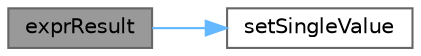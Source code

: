 digraph "exprResult"
{
 // LATEX_PDF_SIZE
  bgcolor="transparent";
  edge [fontname=Helvetica,fontsize=10,labelfontname=Helvetica,labelfontsize=10];
  node [fontname=Helvetica,fontsize=10,shape=box,height=0.2,width=0.4];
  rankdir="LR";
  Node1 [id="Node000001",label="exprResult",height=0.2,width=0.4,color="gray40", fillcolor="grey60", style="filled", fontcolor="black",tooltip=" "];
  Node1 -> Node2 [id="edge1_Node000001_Node000002",color="steelblue1",style="solid",tooltip=" "];
  Node2 [id="Node000002",label="setSingleValue",height=0.2,width=0.4,color="grey40", fillcolor="white", style="filled",URL="$classFoam_1_1expressions_1_1exprResult.html#a98e63ae4834c8d5ed97033b8052e6479",tooltip=" "];
}
